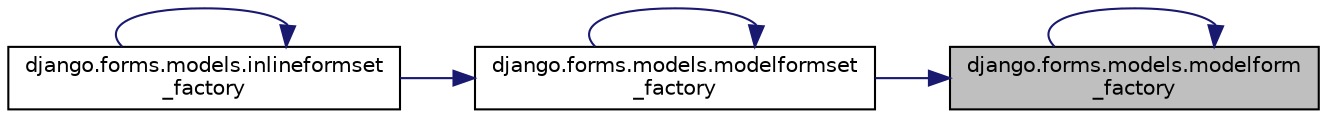 digraph "django.forms.models.modelform_factory"
{
 // LATEX_PDF_SIZE
  edge [fontname="Helvetica",fontsize="10",labelfontname="Helvetica",labelfontsize="10"];
  node [fontname="Helvetica",fontsize="10",shape=record];
  rankdir="RL";
  Node1 [label="django.forms.models.modelform\l_factory",height=0.2,width=0.4,color="black", fillcolor="grey75", style="filled", fontcolor="black",tooltip=" "];
  Node1 -> Node1 [dir="back",color="midnightblue",fontsize="10",style="solid",fontname="Helvetica"];
  Node1 -> Node2 [dir="back",color="midnightblue",fontsize="10",style="solid",fontname="Helvetica"];
  Node2 [label="django.forms.models.modelformset\l_factory",height=0.2,width=0.4,color="black", fillcolor="white", style="filled",URL="$d3/d88/namespacedjango_1_1forms_1_1models.html#ae6a11a7522a9ee1d295a2a40fee19b69",tooltip=" "];
  Node2 -> Node3 [dir="back",color="midnightblue",fontsize="10",style="solid",fontname="Helvetica"];
  Node3 [label="django.forms.models.inlineformset\l_factory",height=0.2,width=0.4,color="black", fillcolor="white", style="filled",URL="$d3/d88/namespacedjango_1_1forms_1_1models.html#a97864e393c2a924471621ef5f713ea83",tooltip=" "];
  Node3 -> Node3 [dir="back",color="midnightblue",fontsize="10",style="solid",fontname="Helvetica"];
  Node2 -> Node2 [dir="back",color="midnightblue",fontsize="10",style="solid",fontname="Helvetica"];
}
